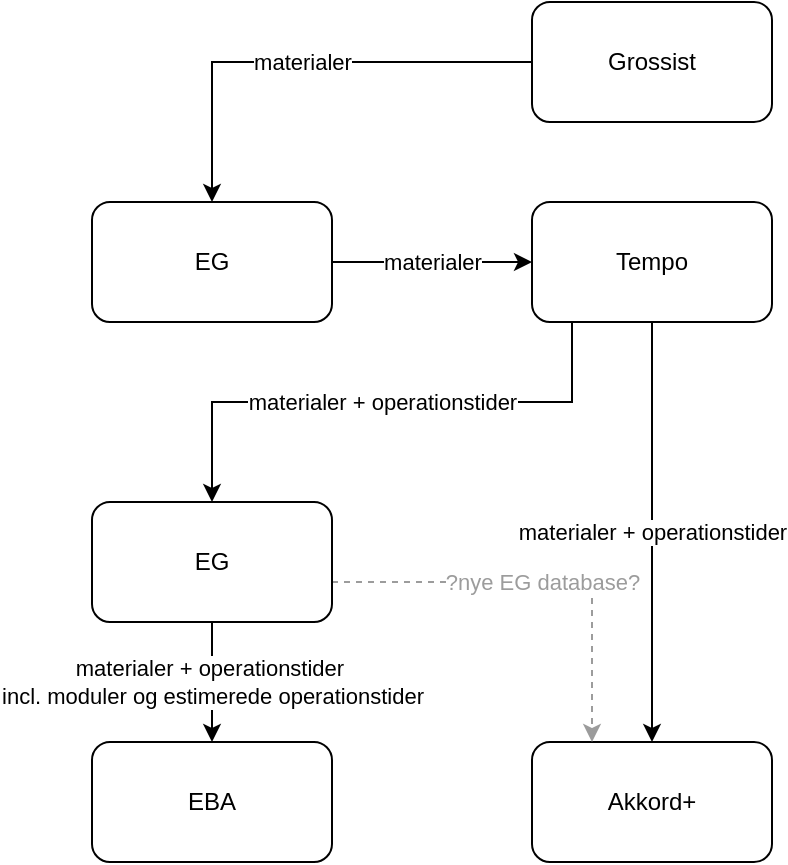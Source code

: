<mxfile version="13.9.9" type="device"><diagram id="1HM-fcs8JxSaK6yDmfZe" name="Page-1"><mxGraphModel dx="1422" dy="822" grid="1" gridSize="10" guides="1" tooltips="1" connect="1" arrows="1" fold="1" page="1" pageScale="1" pageWidth="827" pageHeight="1169" math="0" shadow="0"><root><mxCell id="0"/><mxCell id="1" parent="0"/><mxCell id="gWVbvrqagmrL4fIjbUE6-7" value="materialer + operationstider" style="edgeStyle=orthogonalEdgeStyle;rounded=0;orthogonalLoop=1;jettySize=auto;html=1;entryX=0.5;entryY=0;entryDx=0;entryDy=0;" parent="1" source="gWVbvrqagmrL4fIjbUE6-1" target="gWVbvrqagmrL4fIjbUE6-6" edge="1"><mxGeometry relative="1" as="geometry"/></mxCell><mxCell id="gWVbvrqagmrL4fIjbUE6-9" value="materialer + operationstider" style="edgeStyle=orthogonalEdgeStyle;rounded=0;orthogonalLoop=1;jettySize=auto;html=1;entryX=0.5;entryY=0;entryDx=0;entryDy=0;" parent="1" source="gWVbvrqagmrL4fIjbUE6-1" target="gWVbvrqagmrL4fIjbUE6-8" edge="1"><mxGeometry relative="1" as="geometry"><Array as="points"><mxPoint x="500" y="350"/><mxPoint x="320" y="350"/></Array></mxGeometry></mxCell><mxCell id="gWVbvrqagmrL4fIjbUE6-1" value="Tempo" style="rounded=1;whiteSpace=wrap;html=1;" parent="1" vertex="1"><mxGeometry x="480" y="250" width="120" height="60" as="geometry"/></mxCell><mxCell id="gWVbvrqagmrL4fIjbUE6-3" value="materialer" style="edgeStyle=orthogonalEdgeStyle;rounded=0;orthogonalLoop=1;jettySize=auto;html=1;entryX=0.5;entryY=0;entryDx=0;entryDy=0;" parent="1" source="gWVbvrqagmrL4fIjbUE6-2" target="gWVbvrqagmrL4fIjbUE6-4" edge="1"><mxGeometry relative="1" as="geometry"/></mxCell><mxCell id="gWVbvrqagmrL4fIjbUE6-2" value="Grossist" style="rounded=1;whiteSpace=wrap;html=1;" parent="1" vertex="1"><mxGeometry x="480" y="150" width="120" height="60" as="geometry"/></mxCell><mxCell id="gWVbvrqagmrL4fIjbUE6-5" value="materialer" style="edgeStyle=orthogonalEdgeStyle;rounded=0;orthogonalLoop=1;jettySize=auto;html=1;entryX=0;entryY=0.5;entryDx=0;entryDy=0;" parent="1" source="gWVbvrqagmrL4fIjbUE6-4" target="gWVbvrqagmrL4fIjbUE6-1" edge="1"><mxGeometry relative="1" as="geometry"/></mxCell><mxCell id="gWVbvrqagmrL4fIjbUE6-4" value="EG" style="rounded=1;whiteSpace=wrap;html=1;" parent="1" vertex="1"><mxGeometry x="260" y="250" width="120" height="60" as="geometry"/></mxCell><mxCell id="gWVbvrqagmrL4fIjbUE6-6" value="Akkord+" style="rounded=1;whiteSpace=wrap;html=1;" parent="1" vertex="1"><mxGeometry x="480" y="520" width="120" height="60" as="geometry"/></mxCell><mxCell id="gWVbvrqagmrL4fIjbUE6-11" value="materialer + operationstider&amp;nbsp;&lt;br&gt;incl. moduler og estimerede operationstider" style="edgeStyle=orthogonalEdgeStyle;rounded=0;orthogonalLoop=1;jettySize=auto;html=1;entryX=0.5;entryY=0;entryDx=0;entryDy=0;" parent="1" source="gWVbvrqagmrL4fIjbUE6-8" target="gWVbvrqagmrL4fIjbUE6-10" edge="1"><mxGeometry relative="1" as="geometry"/></mxCell><mxCell id="gWVbvrqagmrL4fIjbUE6-12" value="?nye EG database?" style="edgeStyle=orthogonalEdgeStyle;rounded=0;orthogonalLoop=1;jettySize=auto;html=1;entryX=0.25;entryY=0;entryDx=0;entryDy=0;dashed=1;strokeColor=#9C9C9C;fontColor=#9C9C9C;" parent="1" source="gWVbvrqagmrL4fIjbUE6-8" target="gWVbvrqagmrL4fIjbUE6-6" edge="1"><mxGeometry relative="1" as="geometry"><Array as="points"><mxPoint x="510" y="440"/></Array></mxGeometry></mxCell><mxCell id="gWVbvrqagmrL4fIjbUE6-8" value="EG" style="rounded=1;whiteSpace=wrap;html=1;" parent="1" vertex="1"><mxGeometry x="260" y="400" width="120" height="60" as="geometry"/></mxCell><mxCell id="gWVbvrqagmrL4fIjbUE6-10" value="EBA" style="rounded=1;whiteSpace=wrap;html=1;" parent="1" vertex="1"><mxGeometry x="260" y="520" width="120" height="60" as="geometry"/></mxCell></root></mxGraphModel></diagram></mxfile>